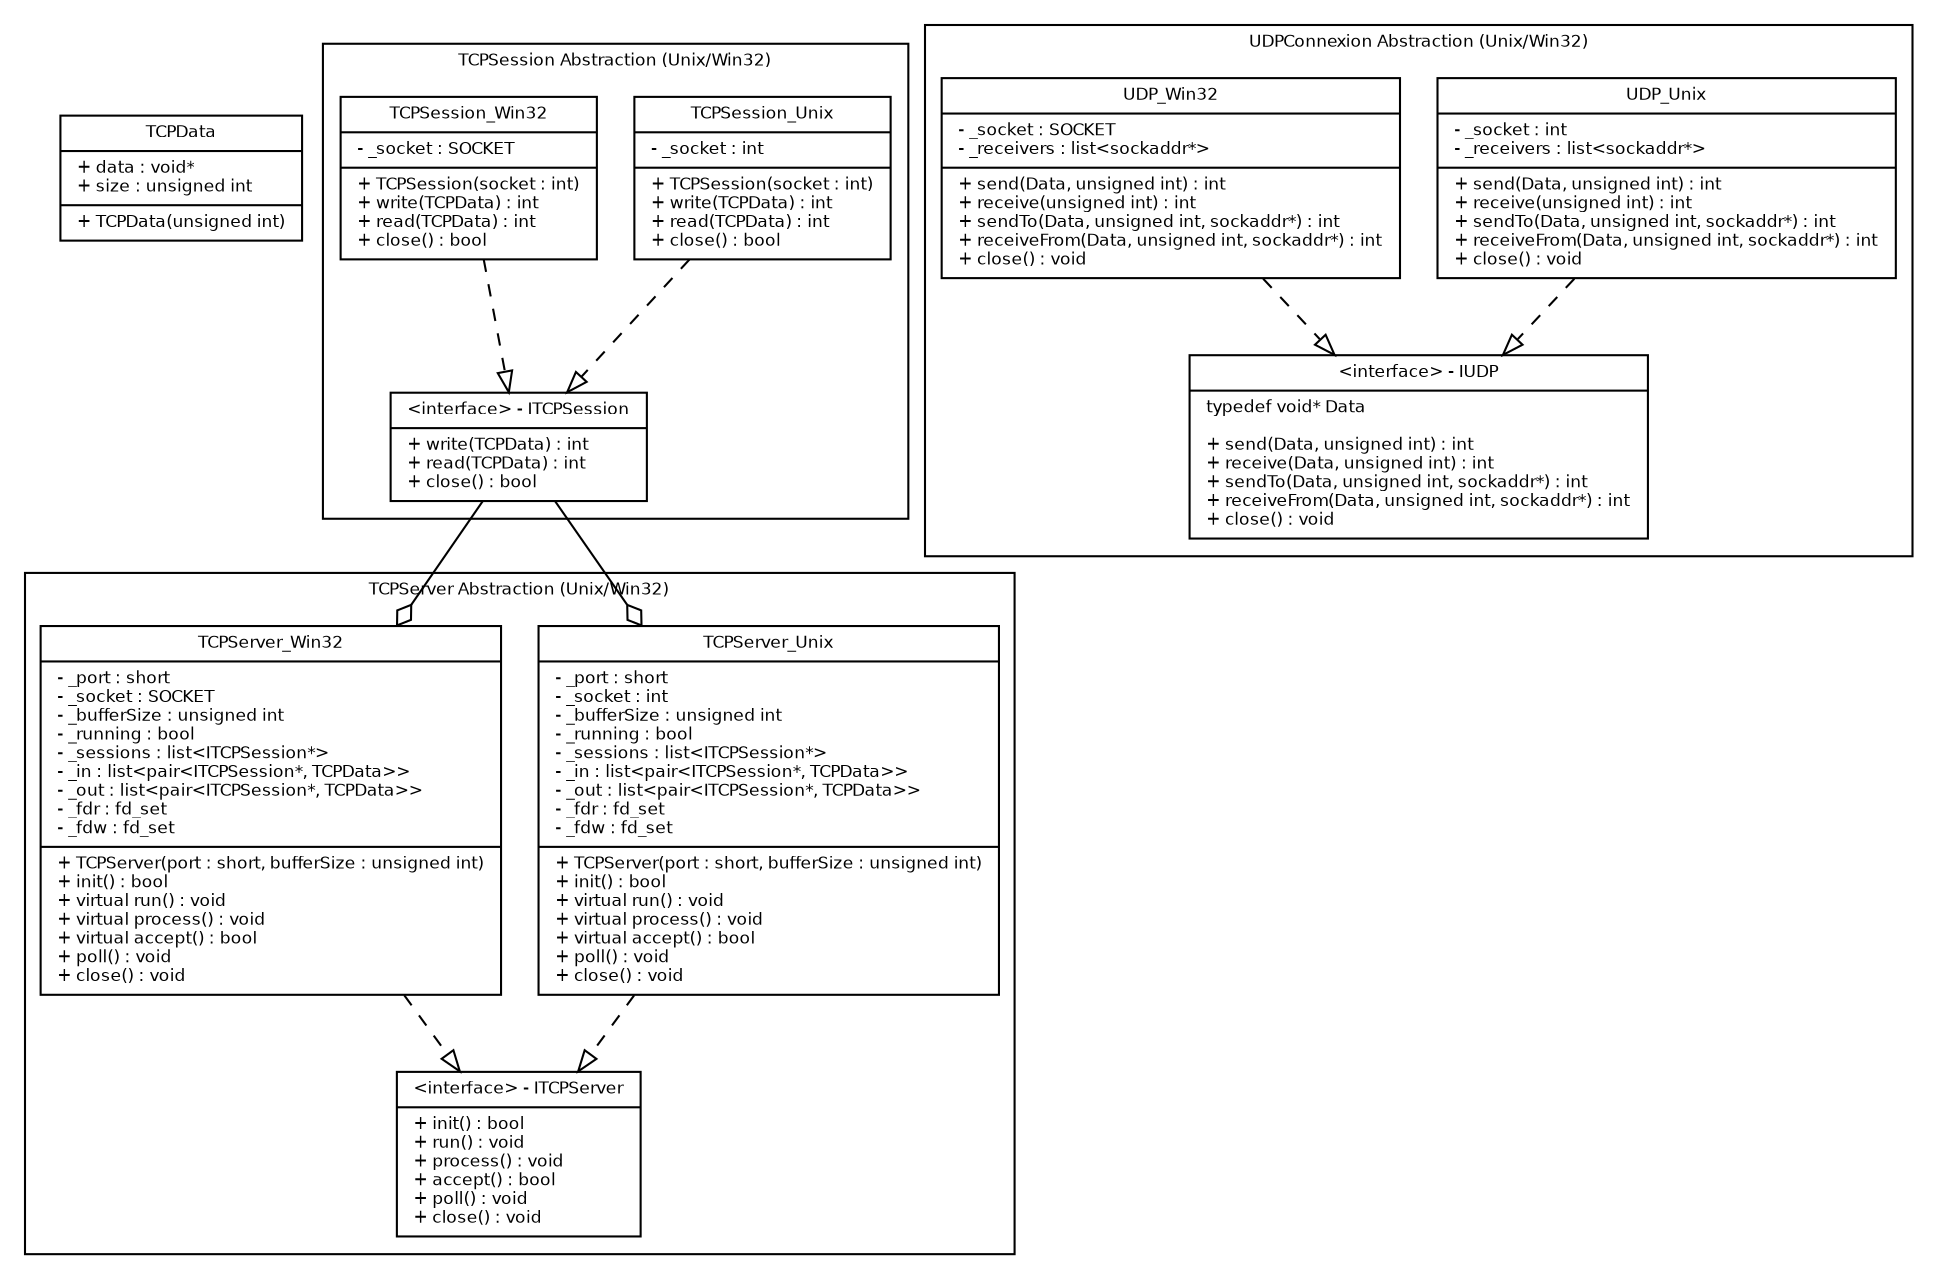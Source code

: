 digraph G {
fontname = "Bitstream Vera Sans"
fontsize = 8

node [
fontname = "Bitstream Vera Sans"
fontsize = 8
shape = "record"
]

TCPData [
label = "{\
TCPData|\
+ data : void*\l\
+ size : unsigned int\l|\
+ TCPData(unsigned int)\l\
}"
]

//
// TCPSESSION SUBGRAPH
//
subgraph clusterTCPSession {
label = "TCPSession Abstraction (Unix/Win32)"

// Interface ITCPSession
ITCPSession [
label = "{\
\<interface\> - ITCPSession|\
+ write(TCPData) : int\l\
+ read(TCPData) : int\l\
+ close() : bool\l\
}"
]

// Class TCPSession_Unix
TCPSession_Unix [
label = "{\
TCPSession_Unix|\
- _socket : int\l|\
+ TCPSession(socket : int)\l\
+ write(TCPData) : int\l\
+ read(TCPData) : int\l\
+ close() : bool\l\
}"
]

// Class TCPSession_Win32
TCPSession_Win32 [
label = "{\
TCPSession_Win32|\
- _socket : SOCKET\l|\
+ TCPSession(socket : int)\l\
+ write(TCPData) : int\l\
+ read(TCPData) : int\l\
+ close() : bool\l\
}"
]

} // END : TCPSESSION SUBGRAPH

//
// UDP SUBGRAPH
//
subgraph clusterUDP {
label = "UDPConnexion Abstraction (Unix/Win32)"

// Interface IUDP
IUDP [
label = "{\
\<interface\> - IUDP|\
typedef void* Data\l\l\
+ send(Data, unsigned int) : int\l\
+ receive(Data, unsigned int) : int\l\
+ sendTo(Data, unsigned int, sockaddr*) : int\l\
+ receiveFrom(Data, unsigned int, sockaddr*) : int\l\
+ close() : void\l\
}"
]

// Class UDP_Unix
UDP_Unix [
label = "{\
UDP_Unix|\
- _socket : int\l\
- _receivers : list\<sockaddr*\>\l|\
+ send(Data, unsigned int) : int\l\
+ receive(unsigned int) : int\l\
+ sendTo(Data, unsigned int, sockaddr*) : int\l\
+ receiveFrom(Data, unsigned int, sockaddr*) : int\l\
+ close() : void\l\
}"
]

// Class UDP_Win32
UDP_Win32 [
label = "{\
UDP_Win32|\
- _socket : SOCKET\l\
- _receivers : list\<sockaddr*\>\l|\
+ send(Data, unsigned int) : int\l\
+ receive(unsigned int) : int\l\
+ sendTo(Data, unsigned int, sockaddr*) : int\l\
+ receiveFrom(Data, unsigned int, sockaddr*) : int\l\
+ close() : void\l\
}"
]

} // END : UDP SUBGRAPH

//
// TCPSERVER SUBGRAPH
//
subgraph clusterTCPServer {
label = "TCPServer Abstraction (Unix/Win32)"

// Interface ITCPServer
ITCPServer [
label = "{\
\<interface\> - ITCPServer|\
+ init() : bool\l\
+ run() : void\l\
+ process() : void\l\
+ accept() : bool\l\
+ poll() : void\l\
+ close() : void\l\
}"
]

// Class TCPServer_Unix
TCPServer_Unix [
label = "{\
TCPServer_Unix|\
- _port : short\l\
- _socket : int\l\
- _bufferSize : unsigned int\l\
- _running : bool\l\
- _sessions : list\<ITCPSession*\>\l\
- _in : list\<pair\<ITCPSession*, TCPData\>\>\l\
- _out : list\<pair\<ITCPSession*, TCPData\>\>\l\
- _fdr : fd_set\l\
- _fdw : fd_set\l|\
+ TCPServer(port : short, bufferSize : unsigned int)\l\
+ init() : bool\l\
+ virtual run() : void\l\
+ virtual process() : void\l\
+ virtual accept() : bool\l\
+ poll() : void\l\
+ close() : void\l\
}"
]

// Class TCPServer_Win32
TCPServer_Win32 [
label = "{\
TCPServer_Win32|\
- _port : short\l\
- _socket : SOCKET\l\
- _bufferSize : unsigned int\l\
- _running : bool\l\
- _sessions : list\<ITCPSession*\>\l\
- _in : list\<pair\<ITCPSession*, TCPData\>\>\l\
- _out : list\<pair\<ITCPSession*, TCPData\>\>\l\
- _fdr : fd_set\l\
- _fdw : fd_set\l|\
+ TCPServer(port : short, bufferSize : unsigned int)\l\
+ init() : bool\l\
+ virtual run() : void\l\
+ virtual process() : void\l\
+ virtual accept() : bool\l\
+ poll() : void\l\
+ close() : void\l\
}"
]


} // END : TCPSERVER SUBGRAPH

edge [
fontname = "Bitstream Vera Sans"
fontsize = 8
]

// Aggregation
ITCPSession -> TCPServer_Unix [arrowhead = "odiamond" style = "solid"]
ITCPSession -> TCPServer_Win32 [arrowhead = "odiamond" style = "solid"]

// Heritage

// Implement interface
TCPServer_Unix -> ITCPServer [arrowhead = "onormal" style = "dashed"]
TCPServer_Win32 -> ITCPServer [arrowhead = "onormal" style = "dashed"]
UDP_Unix -> IUDP [arrowhead = "onormal" style = "dashed"]
UDP_Win32 -> IUDP [arrowhead = "onormal" style = "dashed"]
TCPSession_Unix -> ITCPSession [arrowhead = "onormal" style = "dashed"]
TCPSession_Win32 -> ITCPSession [arrowhead = "onormal" style = "dashed"]

}
